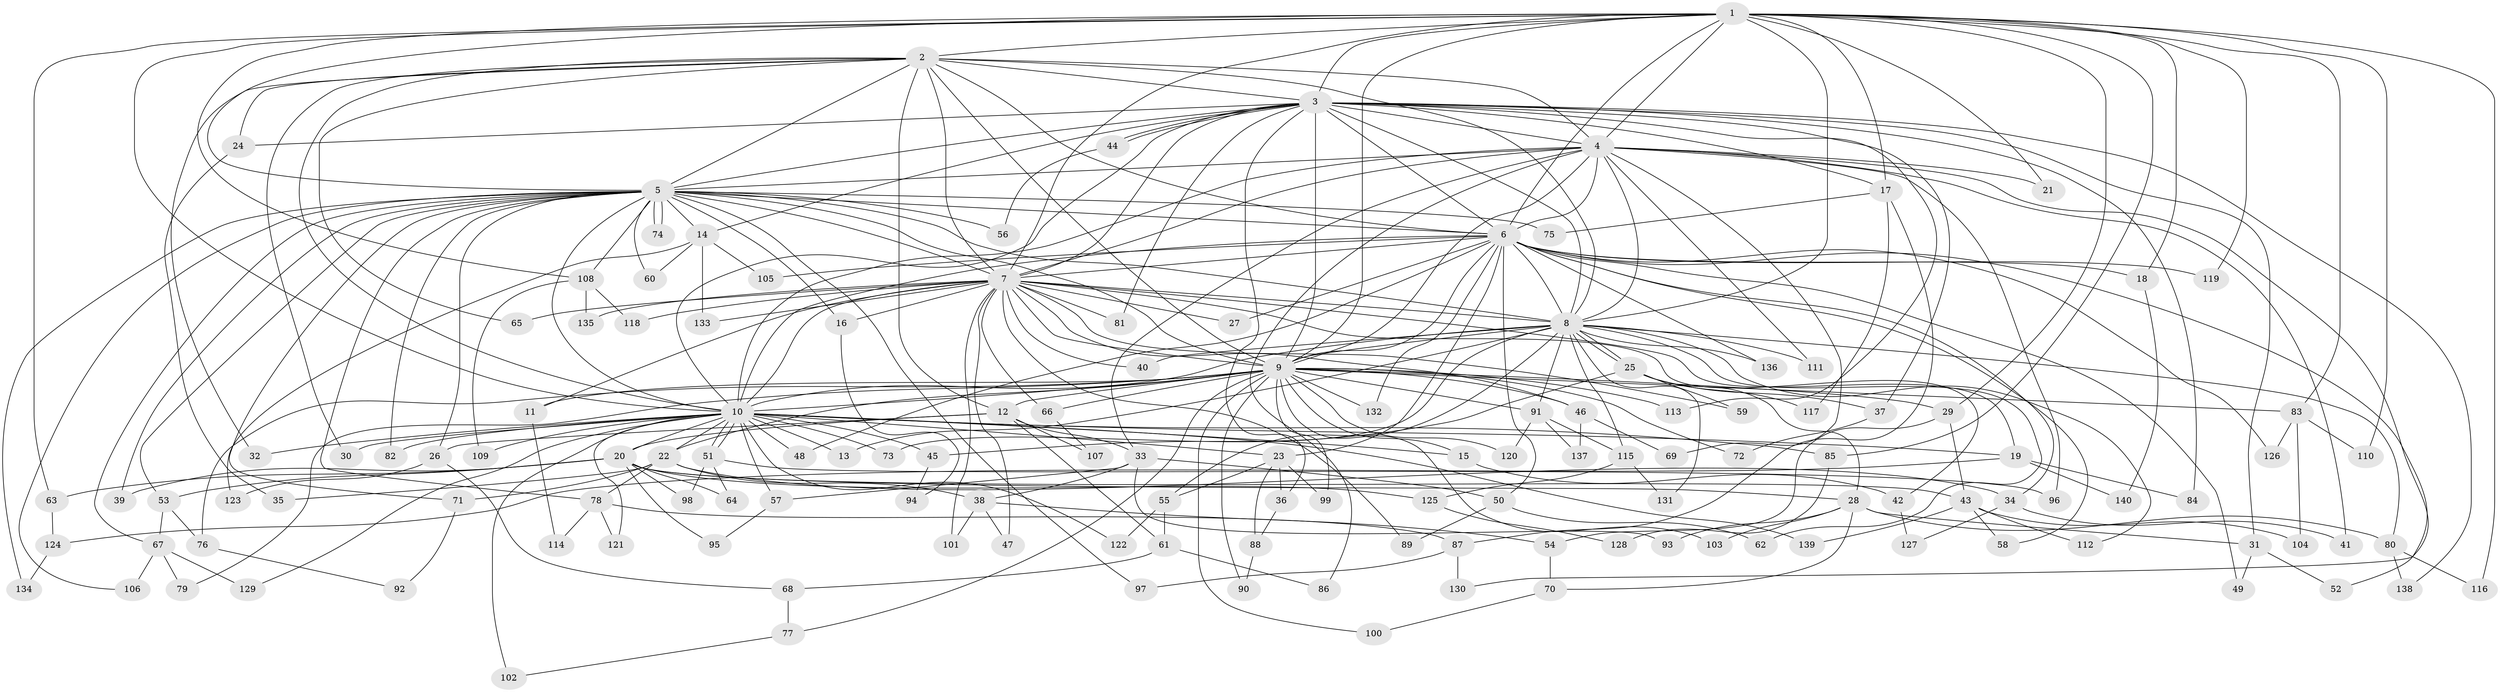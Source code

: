 // coarse degree distribution, {28: 0.01, 26: 0.01, 15: 0.01, 25: 0.01, 23: 0.02, 21: 0.01, 6: 0.06, 2: 0.57, 3: 0.09, 4: 0.09, 7: 0.04, 10: 0.01, 9: 0.02, 8: 0.01, 1: 0.02, 5: 0.02}
// Generated by graph-tools (version 1.1) at 2025/49/03/04/25 22:49:44]
// undirected, 140 vertices, 305 edges
graph export_dot {
  node [color=gray90,style=filled];
  1;
  2;
  3;
  4;
  5;
  6;
  7;
  8;
  9;
  10;
  11;
  12;
  13;
  14;
  15;
  16;
  17;
  18;
  19;
  20;
  21;
  22;
  23;
  24;
  25;
  26;
  27;
  28;
  29;
  30;
  31;
  32;
  33;
  34;
  35;
  36;
  37;
  38;
  39;
  40;
  41;
  42;
  43;
  44;
  45;
  46;
  47;
  48;
  49;
  50;
  51;
  52;
  53;
  54;
  55;
  56;
  57;
  58;
  59;
  60;
  61;
  62;
  63;
  64;
  65;
  66;
  67;
  68;
  69;
  70;
  71;
  72;
  73;
  74;
  75;
  76;
  77;
  78;
  79;
  80;
  81;
  82;
  83;
  84;
  85;
  86;
  87;
  88;
  89;
  90;
  91;
  92;
  93;
  94;
  95;
  96;
  97;
  98;
  99;
  100;
  101;
  102;
  103;
  104;
  105;
  106;
  107;
  108;
  109;
  110;
  111;
  112;
  113;
  114;
  115;
  116;
  117;
  118;
  119;
  120;
  121;
  122;
  123;
  124;
  125;
  126;
  127;
  128;
  129;
  130;
  131;
  132;
  133;
  134;
  135;
  136;
  137;
  138;
  139;
  140;
  1 -- 2;
  1 -- 3;
  1 -- 4;
  1 -- 5;
  1 -- 6;
  1 -- 7;
  1 -- 8;
  1 -- 9;
  1 -- 10;
  1 -- 17;
  1 -- 18;
  1 -- 21;
  1 -- 29;
  1 -- 63;
  1 -- 83;
  1 -- 85;
  1 -- 108;
  1 -- 110;
  1 -- 116;
  1 -- 119;
  2 -- 3;
  2 -- 4;
  2 -- 5;
  2 -- 6;
  2 -- 7;
  2 -- 8;
  2 -- 9;
  2 -- 10;
  2 -- 12;
  2 -- 24;
  2 -- 30;
  2 -- 32;
  2 -- 65;
  3 -- 4;
  3 -- 5;
  3 -- 6;
  3 -- 7;
  3 -- 8;
  3 -- 9;
  3 -- 10;
  3 -- 14;
  3 -- 17;
  3 -- 24;
  3 -- 31;
  3 -- 36;
  3 -- 37;
  3 -- 44;
  3 -- 44;
  3 -- 81;
  3 -- 84;
  3 -- 113;
  3 -- 138;
  4 -- 5;
  4 -- 6;
  4 -- 7;
  4 -- 8;
  4 -- 9;
  4 -- 10;
  4 -- 21;
  4 -- 33;
  4 -- 41;
  4 -- 69;
  4 -- 86;
  4 -- 96;
  4 -- 111;
  4 -- 130;
  5 -- 6;
  5 -- 7;
  5 -- 8;
  5 -- 9;
  5 -- 10;
  5 -- 14;
  5 -- 16;
  5 -- 26;
  5 -- 39;
  5 -- 53;
  5 -- 56;
  5 -- 60;
  5 -- 67;
  5 -- 71;
  5 -- 74;
  5 -- 74;
  5 -- 75;
  5 -- 78;
  5 -- 82;
  5 -- 97;
  5 -- 106;
  5 -- 108;
  5 -- 134;
  6 -- 7;
  6 -- 8;
  6 -- 9;
  6 -- 10;
  6 -- 18;
  6 -- 23;
  6 -- 27;
  6 -- 34;
  6 -- 48;
  6 -- 49;
  6 -- 50;
  6 -- 52;
  6 -- 58;
  6 -- 105;
  6 -- 119;
  6 -- 126;
  6 -- 132;
  6 -- 136;
  7 -- 8;
  7 -- 9;
  7 -- 10;
  7 -- 11;
  7 -- 16;
  7 -- 19;
  7 -- 27;
  7 -- 40;
  7 -- 42;
  7 -- 46;
  7 -- 47;
  7 -- 59;
  7 -- 65;
  7 -- 66;
  7 -- 81;
  7 -- 89;
  7 -- 101;
  7 -- 118;
  7 -- 133;
  7 -- 135;
  8 -- 9;
  8 -- 10;
  8 -- 13;
  8 -- 25;
  8 -- 25;
  8 -- 40;
  8 -- 55;
  8 -- 62;
  8 -- 73;
  8 -- 80;
  8 -- 91;
  8 -- 111;
  8 -- 112;
  8 -- 115;
  8 -- 131;
  8 -- 136;
  9 -- 10;
  9 -- 11;
  9 -- 12;
  9 -- 15;
  9 -- 22;
  9 -- 29;
  9 -- 46;
  9 -- 66;
  9 -- 72;
  9 -- 76;
  9 -- 77;
  9 -- 79;
  9 -- 83;
  9 -- 90;
  9 -- 91;
  9 -- 99;
  9 -- 100;
  9 -- 103;
  9 -- 113;
  9 -- 120;
  9 -- 132;
  10 -- 13;
  10 -- 15;
  10 -- 19;
  10 -- 20;
  10 -- 22;
  10 -- 23;
  10 -- 30;
  10 -- 32;
  10 -- 45;
  10 -- 48;
  10 -- 51;
  10 -- 51;
  10 -- 57;
  10 -- 73;
  10 -- 82;
  10 -- 85;
  10 -- 102;
  10 -- 109;
  10 -- 121;
  10 -- 122;
  10 -- 129;
  10 -- 139;
  11 -- 114;
  12 -- 20;
  12 -- 26;
  12 -- 33;
  12 -- 61;
  12 -- 107;
  14 -- 60;
  14 -- 105;
  14 -- 123;
  14 -- 133;
  15 -- 42;
  16 -- 94;
  17 -- 75;
  17 -- 87;
  17 -- 117;
  18 -- 140;
  19 -- 84;
  19 -- 124;
  19 -- 140;
  20 -- 28;
  20 -- 39;
  20 -- 43;
  20 -- 53;
  20 -- 63;
  20 -- 64;
  20 -- 95;
  20 -- 98;
  20 -- 125;
  22 -- 34;
  22 -- 35;
  22 -- 38;
  22 -- 71;
  22 -- 78;
  23 -- 36;
  23 -- 55;
  23 -- 88;
  23 -- 99;
  24 -- 35;
  25 -- 28;
  25 -- 37;
  25 -- 45;
  25 -- 59;
  25 -- 117;
  26 -- 68;
  26 -- 123;
  28 -- 31;
  28 -- 70;
  28 -- 80;
  28 -- 93;
  28 -- 103;
  29 -- 43;
  29 -- 54;
  31 -- 49;
  31 -- 52;
  33 -- 38;
  33 -- 50;
  33 -- 57;
  33 -- 93;
  34 -- 41;
  34 -- 127;
  36 -- 88;
  37 -- 72;
  38 -- 47;
  38 -- 54;
  38 -- 101;
  42 -- 127;
  43 -- 58;
  43 -- 104;
  43 -- 112;
  43 -- 139;
  44 -- 56;
  45 -- 94;
  46 -- 69;
  46 -- 137;
  50 -- 62;
  50 -- 89;
  51 -- 64;
  51 -- 96;
  51 -- 98;
  53 -- 67;
  53 -- 76;
  54 -- 70;
  55 -- 61;
  55 -- 122;
  57 -- 95;
  61 -- 68;
  61 -- 86;
  63 -- 124;
  66 -- 107;
  67 -- 79;
  67 -- 106;
  67 -- 129;
  68 -- 77;
  70 -- 100;
  71 -- 92;
  76 -- 92;
  77 -- 102;
  78 -- 87;
  78 -- 114;
  78 -- 121;
  80 -- 116;
  80 -- 138;
  83 -- 104;
  83 -- 110;
  83 -- 126;
  85 -- 128;
  87 -- 97;
  87 -- 130;
  88 -- 90;
  91 -- 115;
  91 -- 120;
  91 -- 137;
  108 -- 109;
  108 -- 118;
  108 -- 135;
  115 -- 125;
  115 -- 131;
  124 -- 134;
  125 -- 128;
}
